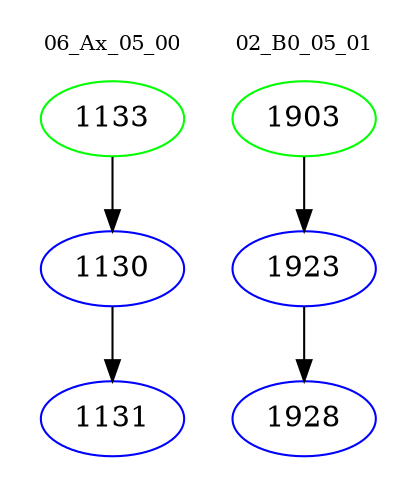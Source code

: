 digraph{
subgraph cluster_0 {
color = white
label = "06_Ax_05_00";
fontsize=10;
T0_1133 [label="1133", color="green"]
T0_1133 -> T0_1130 [color="black"]
T0_1130 [label="1130", color="blue"]
T0_1130 -> T0_1131 [color="black"]
T0_1131 [label="1131", color="blue"]
}
subgraph cluster_1 {
color = white
label = "02_B0_05_01";
fontsize=10;
T1_1903 [label="1903", color="green"]
T1_1903 -> T1_1923 [color="black"]
T1_1923 [label="1923", color="blue"]
T1_1923 -> T1_1928 [color="black"]
T1_1928 [label="1928", color="blue"]
}
}
